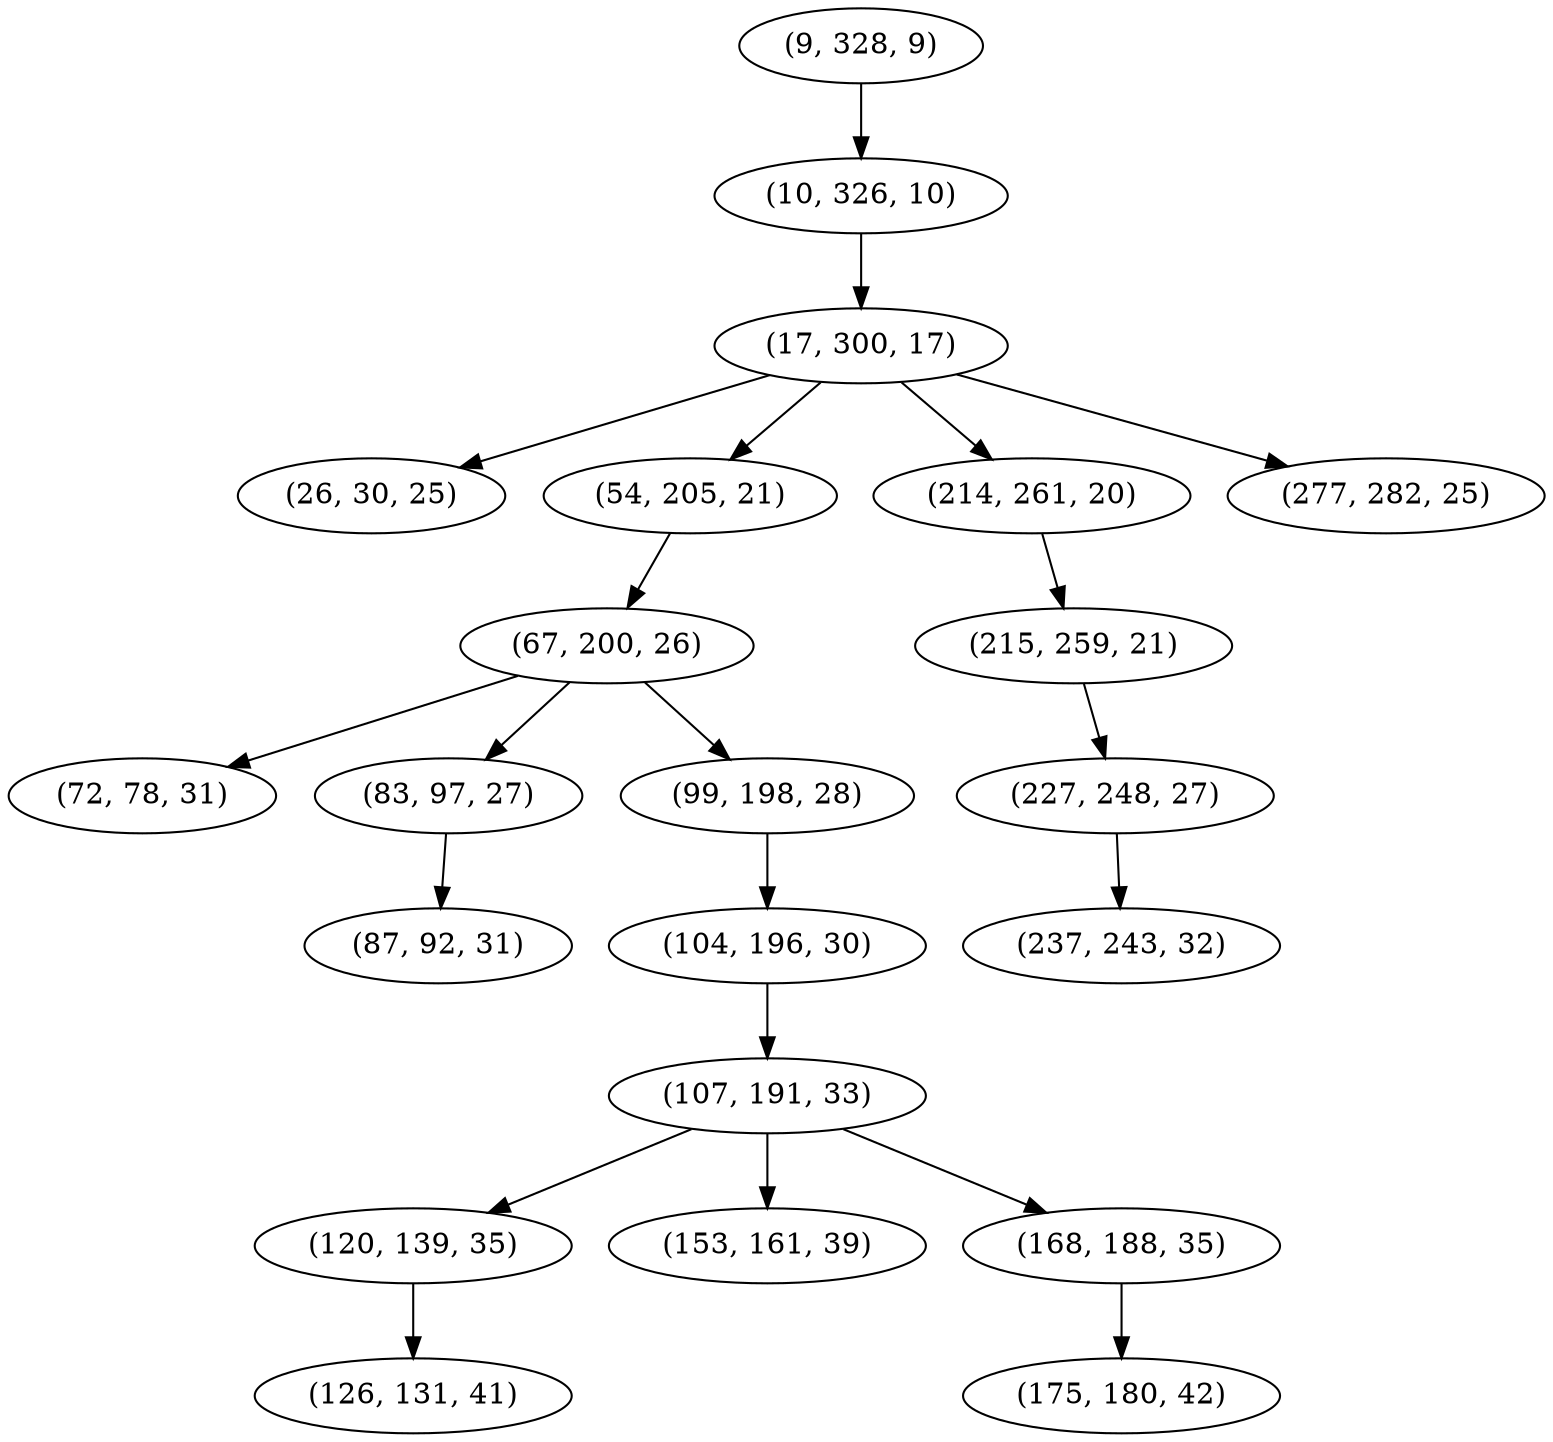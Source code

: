 digraph tree {
    "(9, 328, 9)";
    "(10, 326, 10)";
    "(17, 300, 17)";
    "(26, 30, 25)";
    "(54, 205, 21)";
    "(67, 200, 26)";
    "(72, 78, 31)";
    "(83, 97, 27)";
    "(87, 92, 31)";
    "(99, 198, 28)";
    "(104, 196, 30)";
    "(107, 191, 33)";
    "(120, 139, 35)";
    "(126, 131, 41)";
    "(153, 161, 39)";
    "(168, 188, 35)";
    "(175, 180, 42)";
    "(214, 261, 20)";
    "(215, 259, 21)";
    "(227, 248, 27)";
    "(237, 243, 32)";
    "(277, 282, 25)";
    "(9, 328, 9)" -> "(10, 326, 10)";
    "(10, 326, 10)" -> "(17, 300, 17)";
    "(17, 300, 17)" -> "(26, 30, 25)";
    "(17, 300, 17)" -> "(54, 205, 21)";
    "(17, 300, 17)" -> "(214, 261, 20)";
    "(17, 300, 17)" -> "(277, 282, 25)";
    "(54, 205, 21)" -> "(67, 200, 26)";
    "(67, 200, 26)" -> "(72, 78, 31)";
    "(67, 200, 26)" -> "(83, 97, 27)";
    "(67, 200, 26)" -> "(99, 198, 28)";
    "(83, 97, 27)" -> "(87, 92, 31)";
    "(99, 198, 28)" -> "(104, 196, 30)";
    "(104, 196, 30)" -> "(107, 191, 33)";
    "(107, 191, 33)" -> "(120, 139, 35)";
    "(107, 191, 33)" -> "(153, 161, 39)";
    "(107, 191, 33)" -> "(168, 188, 35)";
    "(120, 139, 35)" -> "(126, 131, 41)";
    "(168, 188, 35)" -> "(175, 180, 42)";
    "(214, 261, 20)" -> "(215, 259, 21)";
    "(215, 259, 21)" -> "(227, 248, 27)";
    "(227, 248, 27)" -> "(237, 243, 32)";
}
